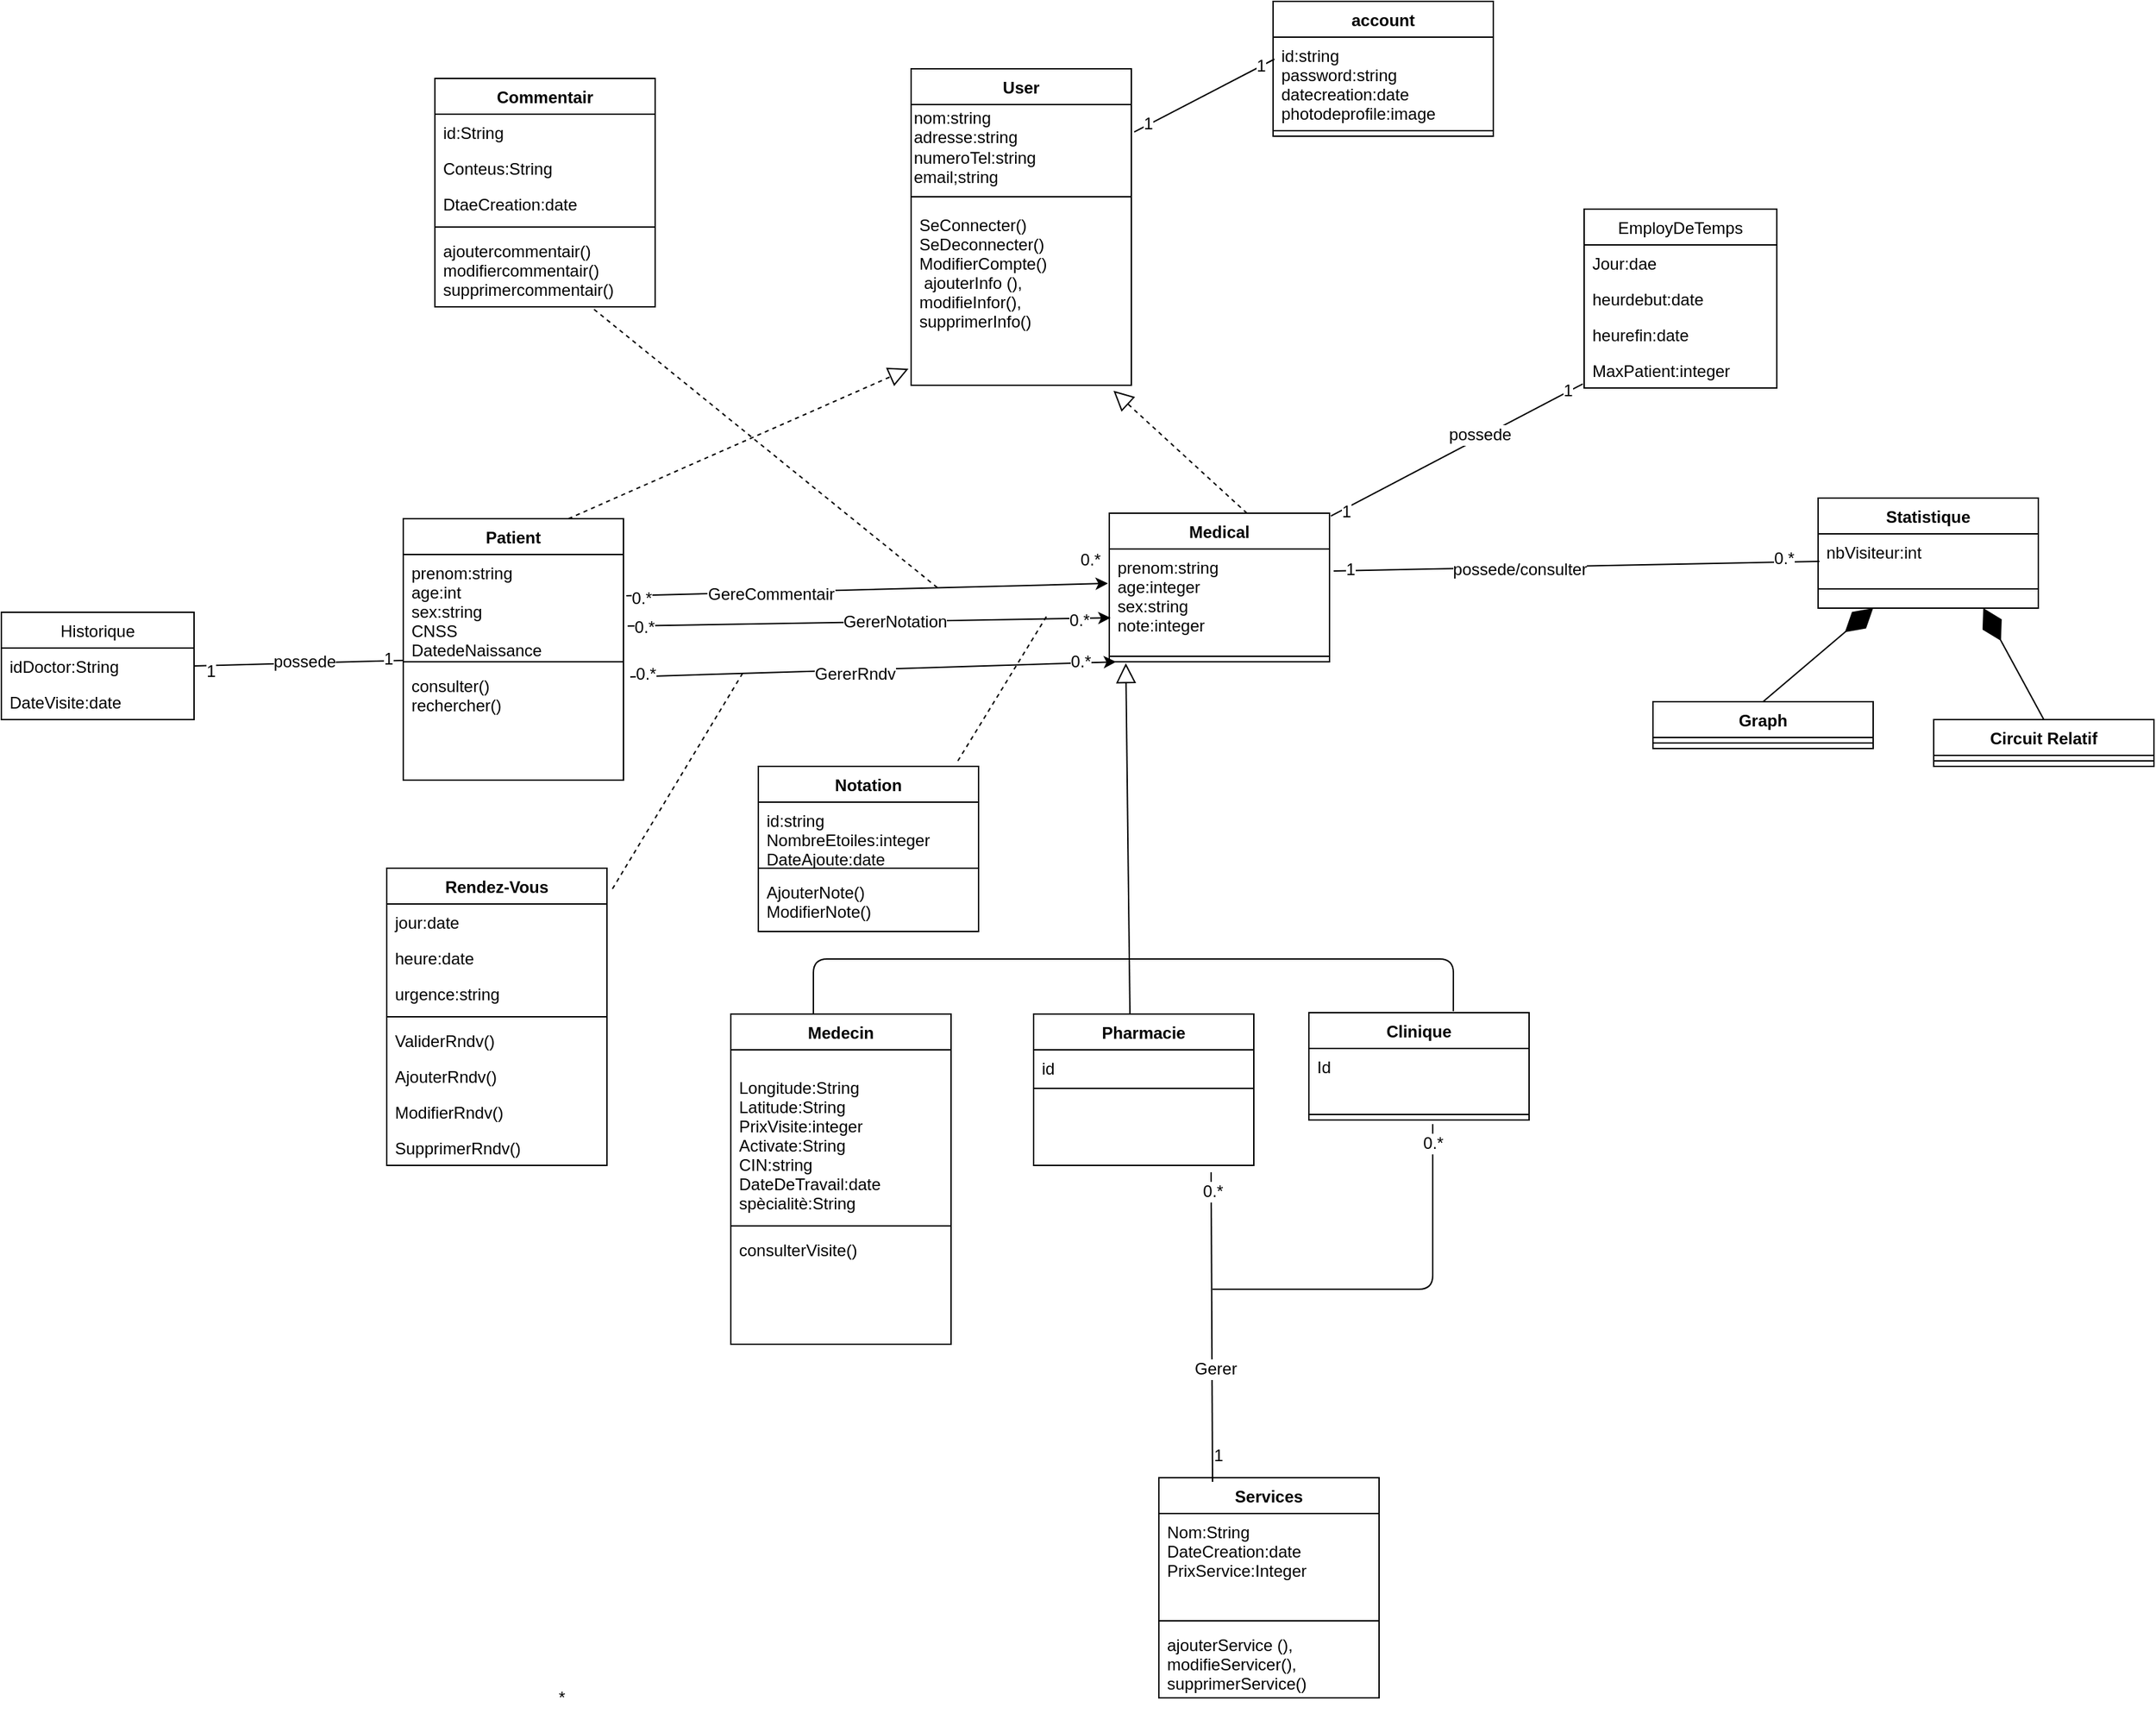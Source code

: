 <mxfile version="11.0.7" type="device"><diagram id="vHhAKu_TxEL3iqrm0J96" name="Page-1"><mxGraphModel dx="1695" dy="1675" grid="1" gridSize="10" guides="1" tooltips="1" connect="1" arrows="1" fold="1" page="1" pageScale="1" pageWidth="827" pageHeight="1169" background="#ffffff" math="0" shadow="0"><root><mxCell id="0"/><mxCell id="1" parent="0"/><mxCell id="8zWBpiU10VtL5-UpBmZU-1" value="User" style="swimlane;fontStyle=1;align=center;verticalAlign=top;childLayout=stackLayout;horizontal=1;startSize=26;horizontalStack=0;resizeParent=1;resizeParentMax=0;resizeLast=0;collapsible=1;marginBottom=0;" parent="1" vertex="1"><mxGeometry x="511" y="-447" width="160" height="230" as="geometry"/></mxCell><mxCell id="8zWBpiU10VtL5-UpBmZU-5" value="nom:string&lt;br&gt;adresse:string&lt;br&gt;numeroTel:string&lt;br&gt;email;string&lt;br&gt;" style="text;html=1;resizable=0;points=[];autosize=1;align=left;verticalAlign=top;spacingTop=-4;" parent="8zWBpiU10VtL5-UpBmZU-1" vertex="1"><mxGeometry y="26" width="160" height="60" as="geometry"/></mxCell><mxCell id="8zWBpiU10VtL5-UpBmZU-3" value="" style="line;strokeWidth=1;fillColor=none;align=left;verticalAlign=middle;spacingTop=-1;spacingLeft=3;spacingRight=3;rotatable=0;labelPosition=right;points=[];portConstraint=eastwest;" parent="8zWBpiU10VtL5-UpBmZU-1" vertex="1"><mxGeometry y="86" width="160" height="14" as="geometry"/></mxCell><mxCell id="8zWBpiU10VtL5-UpBmZU-4" value="SeConnecter()&#10;SeDeconnecter()&#10;ModifierCompte()&#10; ajouterInfo (),&#10;modifieInfor(),&#10;supprimerInfo()&#10;" style="text;strokeColor=none;fillColor=none;align=left;verticalAlign=top;spacingLeft=4;spacingRight=4;overflow=hidden;rotatable=0;points=[[0,0.5],[1,0.5]];portConstraint=eastwest;" parent="8zWBpiU10VtL5-UpBmZU-1" vertex="1"><mxGeometry y="100" width="160" height="130" as="geometry"/></mxCell><mxCell id="8zWBpiU10VtL5-UpBmZU-6" value="Medecin" style="swimlane;fontStyle=1;align=center;verticalAlign=top;childLayout=stackLayout;horizontal=1;startSize=26;horizontalStack=0;resizeParent=1;resizeParentMax=0;resizeLast=0;collapsible=1;marginBottom=0;" parent="1" vertex="1"><mxGeometry x="380" y="240" width="160" height="240" as="geometry"/></mxCell><mxCell id="8zWBpiU10VtL5-UpBmZU-7" value="&#10;Longitude:String&#10;Latitude:String&#10;PrixVisite:integer&#10;Activate:String&#10;CIN:string&#10;DateDeTravail:date&#10;spècialitè:String&#10;" style="text;strokeColor=none;fillColor=none;align=left;verticalAlign=top;spacingLeft=4;spacingRight=4;overflow=hidden;rotatable=0;points=[[0,0.5],[1,0.5]];portConstraint=eastwest;" parent="8zWBpiU10VtL5-UpBmZU-6" vertex="1"><mxGeometry y="26" width="160" height="124" as="geometry"/></mxCell><mxCell id="8zWBpiU10VtL5-UpBmZU-8" value="" style="line;strokeWidth=1;fillColor=none;align=left;verticalAlign=middle;spacingTop=-1;spacingLeft=3;spacingRight=3;rotatable=0;labelPosition=right;points=[];portConstraint=eastwest;" parent="8zWBpiU10VtL5-UpBmZU-6" vertex="1"><mxGeometry y="150" width="160" height="8" as="geometry"/></mxCell><mxCell id="8zWBpiU10VtL5-UpBmZU-9" value="consulterVisite()&#10;&#10;" style="text;strokeColor=none;fillColor=none;align=left;verticalAlign=top;spacingLeft=4;spacingRight=4;overflow=hidden;rotatable=0;points=[[0,0.5],[1,0.5]];portConstraint=eastwest;" parent="8zWBpiU10VtL5-UpBmZU-6" vertex="1"><mxGeometry y="158" width="160" height="82" as="geometry"/></mxCell><mxCell id="8zWBpiU10VtL5-UpBmZU-14" value="Clinique" style="swimlane;fontStyle=1;align=center;verticalAlign=top;childLayout=stackLayout;horizontal=1;startSize=26;horizontalStack=0;resizeParent=1;resizeParentMax=0;resizeLast=0;collapsible=1;marginBottom=0;" parent="1" vertex="1"><mxGeometry x="800" y="239" width="160" height="78" as="geometry"/></mxCell><mxCell id="8zWBpiU10VtL5-UpBmZU-15" value="Id&#10;&#10;" style="text;strokeColor=none;fillColor=none;align=left;verticalAlign=top;spacingLeft=4;spacingRight=4;overflow=hidden;rotatable=0;points=[[0,0.5],[1,0.5]];portConstraint=eastwest;" parent="8zWBpiU10VtL5-UpBmZU-14" vertex="1"><mxGeometry y="26" width="160" height="44" as="geometry"/></mxCell><mxCell id="8zWBpiU10VtL5-UpBmZU-16" value="" style="line;strokeWidth=1;fillColor=none;align=left;verticalAlign=middle;spacingTop=-1;spacingLeft=3;spacingRight=3;rotatable=0;labelPosition=right;points=[];portConstraint=eastwest;" parent="8zWBpiU10VtL5-UpBmZU-14" vertex="1"><mxGeometry y="70" width="160" height="8" as="geometry"/></mxCell><mxCell id="8zWBpiU10VtL5-UpBmZU-18" value="Pharmacie&#10;" style="swimlane;fontStyle=1;align=center;verticalAlign=top;childLayout=stackLayout;horizontal=1;startSize=26;horizontalStack=0;resizeParent=1;resizeParentMax=0;resizeLast=0;collapsible=1;marginBottom=0;" parent="1" vertex="1"><mxGeometry x="600" y="240" width="160" height="110" as="geometry"/></mxCell><mxCell id="8zWBpiU10VtL5-UpBmZU-19" value="id" style="text;strokeColor=none;fillColor=none;align=left;verticalAlign=top;spacingLeft=4;spacingRight=4;overflow=hidden;rotatable=0;points=[[0,0.5],[1,0.5]];portConstraint=eastwest;" parent="8zWBpiU10VtL5-UpBmZU-18" vertex="1"><mxGeometry y="26" width="160" height="24" as="geometry"/></mxCell><mxCell id="8zWBpiU10VtL5-UpBmZU-20" value="" style="line;strokeWidth=1;fillColor=none;align=left;verticalAlign=middle;spacingTop=-1;spacingLeft=3;spacingRight=3;rotatable=0;labelPosition=right;points=[];portConstraint=eastwest;" parent="8zWBpiU10VtL5-UpBmZU-18" vertex="1"><mxGeometry y="50" width="160" height="8" as="geometry"/></mxCell><mxCell id="8zWBpiU10VtL5-UpBmZU-21" value="&#10;" style="text;strokeColor=none;fillColor=none;align=left;verticalAlign=top;spacingLeft=4;spacingRight=4;overflow=hidden;rotatable=0;points=[[0,0.5],[1,0.5]];portConstraint=eastwest;" parent="8zWBpiU10VtL5-UpBmZU-18" vertex="1"><mxGeometry y="58" width="160" height="52" as="geometry"/></mxCell><mxCell id="8zWBpiU10VtL5-UpBmZU-105" value="account" style="swimlane;fontStyle=1;align=center;verticalAlign=top;childLayout=stackLayout;horizontal=1;startSize=26;horizontalStack=0;resizeParent=1;resizeParentMax=0;resizeLast=0;collapsible=1;marginBottom=0;" parent="1" vertex="1"><mxGeometry x="774" y="-496" width="160" height="98" as="geometry"/></mxCell><mxCell id="8zWBpiU10VtL5-UpBmZU-106" value="id:string&#10;password:string&#10;datecreation:date&#10;photodeprofile:image&#10;" style="text;strokeColor=none;fillColor=none;align=left;verticalAlign=top;spacingLeft=4;spacingRight=4;overflow=hidden;rotatable=0;points=[[0,0.5],[1,0.5]];portConstraint=eastwest;" parent="8zWBpiU10VtL5-UpBmZU-105" vertex="1"><mxGeometry y="26" width="160" height="64" as="geometry"/></mxCell><mxCell id="8zWBpiU10VtL5-UpBmZU-107" value="" style="line;strokeWidth=1;fillColor=none;align=left;verticalAlign=middle;spacingTop=-1;spacingLeft=3;spacingRight=3;rotatable=0;labelPosition=right;points=[];portConstraint=eastwest;" parent="8zWBpiU10VtL5-UpBmZU-105" vertex="1"><mxGeometry y="90" width="160" height="8" as="geometry"/></mxCell><mxCell id="8zWBpiU10VtL5-UpBmZU-109" value="" style="endArrow=none;html=1;exitX=1.013;exitY=0.333;exitDx=0;exitDy=0;exitPerimeter=0;entryX=0.006;entryY=0.25;entryDx=0;entryDy=0;entryPerimeter=0;" parent="1" source="8zWBpiU10VtL5-UpBmZU-5" target="8zWBpiU10VtL5-UpBmZU-106" edge="1"><mxGeometry width="50" height="50" relative="1" as="geometry"><mxPoint x="720" y="10" as="sourcePoint"/><mxPoint x="770" y="-40" as="targetPoint"/></mxGeometry></mxCell><mxCell id="EQrLu9YKbtLHmDYFNr1C-113" value="1" style="text;html=1;resizable=0;points=[];align=center;verticalAlign=middle;labelBackgroundColor=#ffffff;" parent="8zWBpiU10VtL5-UpBmZU-109" vertex="1" connectable="0"><mxGeometry x="-0.782" relative="1" as="geometry"><mxPoint x="-1" as="offset"/></mxGeometry></mxCell><mxCell id="EQrLu9YKbtLHmDYFNr1C-114" value="1" style="text;html=1;resizable=0;points=[];align=center;verticalAlign=middle;labelBackgroundColor=#ffffff;" parent="8zWBpiU10VtL5-UpBmZU-109" vertex="1" connectable="0"><mxGeometry x="0.805" relative="1" as="geometry"><mxPoint as="offset"/></mxGeometry></mxCell><mxCell id="8zWBpiU10VtL5-UpBmZU-147" value="*" style="text;html=1;resizable=0;points=[];autosize=1;align=left;verticalAlign=top;spacingTop=-4;" parent="1" vertex="1"><mxGeometry x="253" y="727" width="20" height="20" as="geometry"/></mxCell><mxCell id="2" value="Medical&#10;" style="swimlane;fontStyle=1;align=center;verticalAlign=top;childLayout=stackLayout;horizontal=1;startSize=26;horizontalStack=0;resizeParent=1;resizeParentMax=0;resizeLast=0;collapsible=1;marginBottom=0;" parent="1" vertex="1"><mxGeometry x="655" y="-124" width="160" height="108" as="geometry"/></mxCell><mxCell id="3" value="prenom:string&#10;age:integer&#10;sex:string&#10;note:integer" style="text;strokeColor=none;fillColor=none;align=left;verticalAlign=top;spacingLeft=4;spacingRight=4;overflow=hidden;rotatable=0;points=[[0,0.5],[1,0.5]];portConstraint=eastwest;" parent="2" vertex="1"><mxGeometry y="26" width="160" height="74" as="geometry"/></mxCell><mxCell id="4" value="" style="line;strokeWidth=1;fillColor=none;align=left;verticalAlign=middle;spacingTop=-1;spacingLeft=3;spacingRight=3;rotatable=0;labelPosition=right;points=[];portConstraint=eastwest;" parent="2" vertex="1"><mxGeometry y="100" width="160" height="8" as="geometry"/></mxCell><mxCell id="6" value="Services&#10;" style="swimlane;fontStyle=1;align=center;verticalAlign=top;childLayout=stackLayout;horizontal=1;startSize=26;horizontalStack=0;resizeParent=1;resizeParentMax=0;resizeLast=0;collapsible=1;marginBottom=0;" parent="1" vertex="1"><mxGeometry x="691" y="577" width="160" height="160" as="geometry"/></mxCell><mxCell id="7" value="Nom:String&#10;DateCreation:date&#10;PrixService:Integer&#10;" style="text;strokeColor=none;fillColor=none;align=left;verticalAlign=top;spacingLeft=4;spacingRight=4;overflow=hidden;rotatable=0;points=[[0,0.5],[1,0.5]];portConstraint=eastwest;" parent="6" vertex="1"><mxGeometry y="26" width="160" height="74" as="geometry"/></mxCell><mxCell id="8" value="" style="line;strokeWidth=1;fillColor=none;align=left;verticalAlign=middle;spacingTop=-1;spacingLeft=3;spacingRight=3;rotatable=0;labelPosition=right;points=[];portConstraint=eastwest;" parent="6" vertex="1"><mxGeometry y="100" width="160" height="8" as="geometry"/></mxCell><mxCell id="9" value="ajouterService (),&#10;modifieServicer(),&#10;supprimerService()&#10;&#10;" style="text;strokeColor=none;fillColor=none;align=left;verticalAlign=top;spacingLeft=4;spacingRight=4;overflow=hidden;rotatable=0;points=[[0,0.5],[1,0.5]];portConstraint=eastwest;" parent="6" vertex="1"><mxGeometry y="108" width="160" height="52" as="geometry"/></mxCell><mxCell id="13" value="Patient&#10;" style="swimlane;fontStyle=1;align=center;verticalAlign=top;childLayout=stackLayout;horizontal=1;startSize=26;horizontalStack=0;resizeParent=1;resizeParentMax=0;resizeLast=0;collapsible=1;marginBottom=0;" parent="1" vertex="1"><mxGeometry x="142" y="-120" width="160" height="190" as="geometry"/></mxCell><mxCell id="14" value="prenom:string&#10;age:int&#10;sex:string&#10;CNSS&#10;DatedeNaissance&#10;" style="text;strokeColor=none;fillColor=none;align=left;verticalAlign=top;spacingLeft=4;spacingRight=4;overflow=hidden;rotatable=0;points=[[0,0.5],[1,0.5]];portConstraint=eastwest;" parent="13" vertex="1"><mxGeometry y="26" width="160" height="74" as="geometry"/></mxCell><mxCell id="15" value="" style="line;strokeWidth=1;fillColor=none;align=left;verticalAlign=middle;spacingTop=-1;spacingLeft=3;spacingRight=3;rotatable=0;labelPosition=right;points=[];portConstraint=eastwest;" parent="13" vertex="1"><mxGeometry y="100" width="160" height="8" as="geometry"/></mxCell><mxCell id="16" value="consulter()&#10;rechercher()&#10;" style="text;strokeColor=none;fillColor=none;align=left;verticalAlign=top;spacingLeft=4;spacingRight=4;overflow=hidden;rotatable=0;points=[[0,0.5],[1,0.5]];portConstraint=eastwest;" parent="13" vertex="1"><mxGeometry y="108" width="160" height="82" as="geometry"/></mxCell><mxCell id="20" value="Commentair" style="swimlane;fontStyle=1;align=center;verticalAlign=top;childLayout=stackLayout;horizontal=1;startSize=26;horizontalStack=0;resizeParent=1;resizeParentMax=0;resizeLast=0;collapsible=1;marginBottom=0;" parent="1" vertex="1"><mxGeometry x="165" y="-440" width="160" height="166" as="geometry"/></mxCell><mxCell id="27" value="id:String&#10;" style="text;strokeColor=none;fillColor=none;align=left;verticalAlign=top;spacingLeft=4;spacingRight=4;overflow=hidden;rotatable=0;points=[[0,0.5],[1,0.5]];portConstraint=eastwest;" parent="20" vertex="1"><mxGeometry y="26" width="160" height="26" as="geometry"/></mxCell><mxCell id="21" value="Conteus:String&#10;" style="text;strokeColor=none;fillColor=none;align=left;verticalAlign=top;spacingLeft=4;spacingRight=4;overflow=hidden;rotatable=0;points=[[0,0.5],[1,0.5]];portConstraint=eastwest;" parent="20" vertex="1"><mxGeometry y="52" width="160" height="26" as="geometry"/></mxCell><mxCell id="24" value="DtaeCreation:date&#10;" style="text;strokeColor=none;fillColor=none;align=left;verticalAlign=top;spacingLeft=4;spacingRight=4;overflow=hidden;rotatable=0;points=[[0,0.5],[1,0.5]];portConstraint=eastwest;" parent="20" vertex="1"><mxGeometry y="78" width="160" height="26" as="geometry"/></mxCell><mxCell id="22" value="" style="line;strokeWidth=1;fillColor=none;align=left;verticalAlign=middle;spacingTop=-1;spacingLeft=3;spacingRight=3;rotatable=0;labelPosition=right;points=[];portConstraint=eastwest;" parent="20" vertex="1"><mxGeometry y="104" width="160" height="8" as="geometry"/></mxCell><mxCell id="23" value="ajoutercommentair()&#10;modifiercommentair()&#10;supprimercommentair()" style="text;strokeColor=none;fillColor=none;align=left;verticalAlign=top;spacingLeft=4;spacingRight=4;overflow=hidden;rotatable=0;points=[[0,0.5],[1,0.5]];portConstraint=eastwest;" parent="20" vertex="1"><mxGeometry y="112" width="160" height="54" as="geometry"/></mxCell><mxCell id="31" value="" style="endArrow=classic;html=1;exitX=1.013;exitY=0.405;exitPerimeter=0;entryX=-0.006;entryY=0.338;entryPerimeter=0;endFill=1;" parent="1" source="14" target="3" edge="1"><mxGeometry width="50" height="50" relative="1" as="geometry"><mxPoint x="340" y="-30" as="sourcePoint"/><mxPoint x="390" y="-80" as="targetPoint"/></mxGeometry></mxCell><mxCell id="33" value="GereCommentair" style="text;html=1;resizable=0;points=[];align=center;verticalAlign=middle;labelBackgroundColor=#ffffff;" parent="31" vertex="1" connectable="0"><mxGeometry x="-0.403" y="-1" relative="1" as="geometry"><mxPoint as="offset"/></mxGeometry></mxCell><mxCell id="34" value="0.*" style="text;html=1;resizable=0;points=[];align=center;verticalAlign=middle;labelBackgroundColor=#ffffff;" parent="31" vertex="1" connectable="0"><mxGeometry x="-0.94" y="-2" relative="1" as="geometry"><mxPoint as="offset"/></mxGeometry></mxCell><mxCell id="35" value="0.*" style="text;html=1;resizable=0;points=[];align=center;verticalAlign=middle;labelBackgroundColor=#ffffff;" parent="31" vertex="1" connectable="0"><mxGeometry x="0.944" y="-3" relative="1" as="geometry"><mxPoint x="-4" y="-20.5" as="offset"/></mxGeometry></mxCell><mxCell id="32" value="" style="endArrow=none;html=1;dashed=1;" parent="1" target="23" edge="1"><mxGeometry width="50" height="50" relative="1" as="geometry"><mxPoint x="530" y="-70" as="sourcePoint"/><mxPoint x="510" y="-160" as="targetPoint"/></mxGeometry></mxCell><mxCell id="37" value="" style="endArrow=none;html=1;dashed=1;exitX=0.906;exitY=-0.033;exitPerimeter=0;" parent="1" source="39" edge="1"><mxGeometry width="50" height="50" relative="1" as="geometry"><mxPoint x="570" y="60" as="sourcePoint"/><mxPoint x="610" y="-50" as="targetPoint"/></mxGeometry></mxCell><mxCell id="38" value="" style="endArrow=classic;html=1;exitX=1.019;exitY=0.703;exitPerimeter=0;entryX=0.006;entryY=0.676;entryPerimeter=0;endFill=1;" parent="1" source="14" target="3" edge="1"><mxGeometry width="50" height="50" relative="1" as="geometry"><mxPoint x="320" as="sourcePoint"/><mxPoint x="370" y="-50" as="targetPoint"/></mxGeometry></mxCell><mxCell id="44" value="GererNotation" style="text;html=1;resizable=0;points=[];align=center;verticalAlign=middle;labelBackgroundColor=#ffffff;" parent="38" vertex="1" connectable="0"><mxGeometry x="0.105" relative="1" as="geometry"><mxPoint as="offset"/></mxGeometry></mxCell><mxCell id="EQrLu9YKbtLHmDYFNr1C-109" value="0.*" style="text;html=1;resizable=0;points=[];align=center;verticalAlign=middle;labelBackgroundColor=#ffffff;" parent="38" vertex="1" connectable="0"><mxGeometry x="-0.932" y="-1" relative="1" as="geometry"><mxPoint as="offset"/></mxGeometry></mxCell><mxCell id="EQrLu9YKbtLHmDYFNr1C-110" value="0.*" style="text;html=1;resizable=0;points=[];align=center;verticalAlign=middle;labelBackgroundColor=#ffffff;" parent="38" vertex="1" connectable="0"><mxGeometry x="0.869" y="-1" relative="1" as="geometry"><mxPoint as="offset"/></mxGeometry></mxCell><mxCell id="39" value="Notation" style="swimlane;fontStyle=1;align=center;verticalAlign=top;childLayout=stackLayout;horizontal=1;startSize=26;horizontalStack=0;resizeParent=1;resizeParentMax=0;resizeLast=0;collapsible=1;marginBottom=0;" parent="1" vertex="1"><mxGeometry x="400" y="60" width="160" height="120" as="geometry"/></mxCell><mxCell id="40" value="id:string&#10;NombreEtoiles:integer&#10;DateAjoute:date&#10;" style="text;strokeColor=none;fillColor=none;align=left;verticalAlign=top;spacingLeft=4;spacingRight=4;overflow=hidden;rotatable=0;points=[[0,0.5],[1,0.5]];portConstraint=eastwest;" parent="39" vertex="1"><mxGeometry y="26" width="160" height="44" as="geometry"/></mxCell><mxCell id="41" value="" style="line;strokeWidth=1;fillColor=none;align=left;verticalAlign=middle;spacingTop=-1;spacingLeft=3;spacingRight=3;rotatable=0;labelPosition=right;points=[];portConstraint=eastwest;" parent="39" vertex="1"><mxGeometry y="70" width="160" height="8" as="geometry"/></mxCell><mxCell id="42" value="AjouterNote()&#10;ModifierNote()&#10;" style="text;strokeColor=none;fillColor=none;align=left;verticalAlign=top;spacingLeft=4;spacingRight=4;overflow=hidden;rotatable=0;points=[[0,0.5],[1,0.5]];portConstraint=eastwest;" parent="39" vertex="1"><mxGeometry y="78" width="160" height="42" as="geometry"/></mxCell><mxCell id="45" value="" style="endArrow=classic;html=1;exitX=1.031;exitY=0.085;exitPerimeter=0;entryX=0.031;entryY=1;entryPerimeter=0;endFill=1;" parent="1" source="16" target="4" edge="1"><mxGeometry width="50" height="50" relative="1" as="geometry"><mxPoint x="320" y="40" as="sourcePoint"/><mxPoint x="370" y="-10" as="targetPoint"/></mxGeometry></mxCell><mxCell id="50" value="GererRndv" style="text;html=1;resizable=0;points=[];align=center;verticalAlign=middle;labelBackgroundColor=#ffffff;" parent="45" vertex="1" connectable="0"><mxGeometry x="-0.077" y="-3" relative="1" as="geometry"><mxPoint as="offset"/></mxGeometry></mxCell><mxCell id="EQrLu9YKbtLHmDYFNr1C-111" value="0.*" style="text;html=1;resizable=0;points=[];align=center;verticalAlign=middle;labelBackgroundColor=#ffffff;" parent="45" vertex="1" connectable="0"><mxGeometry x="-0.937" y="2" relative="1" as="geometry"><mxPoint as="offset"/></mxGeometry></mxCell><mxCell id="EQrLu9YKbtLHmDYFNr1C-112" value="0.*" style="text;html=1;resizable=0;points=[];align=center;verticalAlign=middle;labelBackgroundColor=#ffffff;" parent="45" vertex="1" connectable="0"><mxGeometry x="0.853" y="1" relative="1" as="geometry"><mxPoint as="offset"/></mxGeometry></mxCell><mxCell id="49" value="" style="endArrow=none;dashed=1;html=1;exitX=1.025;exitY=0.234;exitPerimeter=0;" parent="1" edge="1"><mxGeometry width="50" height="50" relative="1" as="geometry"><mxPoint x="294" y="149" as="sourcePoint"/><mxPoint x="390" y="-10" as="targetPoint"/></mxGeometry></mxCell><mxCell id="51" value="" style="endArrow=none;endFill=0;endSize=24;html=1;exitDx=0;exitDy=0;entryX=0.25;entryY=1;entryDx=0;entryDy=0;exitX=1;exitY=0.5;" parent="1" source="61" edge="1"><mxGeometry width="160" relative="1" as="geometry"><mxPoint x="42" y="-17" as="sourcePoint"/><mxPoint x="142" y="-17" as="targetPoint"/></mxGeometry></mxCell><mxCell id="93" value="possede" style="text;html=1;resizable=0;points=[];align=center;verticalAlign=middle;labelBackgroundColor=#ffffff;" parent="51" vertex="1" connectable="0"><mxGeometry x="0.393" y="-6" relative="1" as="geometry"><mxPoint x="-26" y="-6" as="offset"/></mxGeometry></mxCell><mxCell id="94" value="1" style="text;html=1;resizable=0;points=[];align=center;verticalAlign=middle;labelBackgroundColor=#ffffff;" parent="51" vertex="1" connectable="0"><mxGeometry x="-0.844" y="-4" relative="1" as="geometry"><mxPoint as="offset"/></mxGeometry></mxCell><mxCell id="95" value="1" style="text;html=1;resizable=0;points=[];align=center;verticalAlign=middle;labelBackgroundColor=#ffffff;" parent="51" vertex="1" connectable="0"><mxGeometry x="0.856" y="2" relative="1" as="geometry"><mxPoint as="offset"/></mxGeometry></mxCell><mxCell id="60" value="Historique" style="swimlane;fontStyle=0;childLayout=stackLayout;horizontal=1;startSize=26;fillColor=none;horizontalStack=0;resizeParent=1;resizeParentMax=0;resizeLast=0;collapsible=1;marginBottom=0;" parent="1" vertex="1"><mxGeometry x="-150" y="-52" width="140" height="78" as="geometry"/></mxCell><mxCell id="61" value="idDoctor:String" style="text;strokeColor=none;fillColor=none;align=left;verticalAlign=top;spacingLeft=4;spacingRight=4;overflow=hidden;rotatable=0;points=[[0,0.5],[1,0.5]];portConstraint=eastwest;" parent="60" vertex="1"><mxGeometry y="26" width="140" height="26" as="geometry"/></mxCell><mxCell id="62" value="DateVisite:date" style="text;strokeColor=none;fillColor=none;align=left;verticalAlign=top;spacingLeft=4;spacingRight=4;overflow=hidden;rotatable=0;points=[[0,0.5],[1,0.5]];portConstraint=eastwest;" parent="60" vertex="1"><mxGeometry y="52" width="140" height="26" as="geometry"/></mxCell><mxCell id="64" value="" style="endArrow=block;dashed=1;endFill=0;endSize=12;html=1;exitX=0.625;exitY=0;exitPerimeter=0;entryX=0.919;entryY=1.031;entryPerimeter=0;" parent="1" source="2" target="8zWBpiU10VtL5-UpBmZU-4" edge="1"><mxGeometry width="160" relative="1" as="geometry"><mxPoint x="731" y="8.5" as="sourcePoint"/><mxPoint x="739" y="-248.5" as="targetPoint"/></mxGeometry></mxCell><mxCell id="65" value="" style="endArrow=block;dashed=1;endFill=0;endSize=12;html=1;exitX=0.75;exitY=0;entryX=-0.012;entryY=0.908;entryPerimeter=0;" parent="1" source="13" target="8zWBpiU10VtL5-UpBmZU-4" edge="1"><mxGeometry width="160" relative="1" as="geometry"><mxPoint x="367" y="-101" as="sourcePoint"/><mxPoint x="270" y="-190" as="targetPoint"/></mxGeometry></mxCell><mxCell id="69" value="Statistique&#10;" style="swimlane;fontStyle=1;align=center;verticalAlign=top;childLayout=stackLayout;horizontal=1;startSize=26;horizontalStack=0;resizeParent=1;resizeParentMax=0;resizeLast=0;collapsible=1;marginBottom=0;" parent="1" vertex="1"><mxGeometry x="1170" y="-135" width="160" height="80" as="geometry"/></mxCell><mxCell id="70" value="nbVisiteur:int&#10;" style="text;strokeColor=none;fillColor=none;align=left;verticalAlign=top;spacingLeft=4;spacingRight=4;overflow=hidden;rotatable=0;points=[[0,0.5],[1,0.5]];portConstraint=eastwest;" parent="69" vertex="1"><mxGeometry y="26" width="160" height="26" as="geometry"/></mxCell><mxCell id="71" value="" style="line;strokeWidth=1;fillColor=none;align=left;verticalAlign=middle;spacingTop=-1;spacingLeft=3;spacingRight=3;rotatable=0;labelPosition=right;points=[];portConstraint=eastwest;" parent="69" vertex="1"><mxGeometry y="52" width="160" height="28" as="geometry"/></mxCell><mxCell id="72" value="Circuit Relatif" style="swimlane;fontStyle=1;align=center;verticalAlign=top;childLayout=stackLayout;horizontal=1;startSize=26;horizontalStack=0;resizeParent=1;resizeParentMax=0;resizeLast=0;collapsible=1;marginBottom=0;" parent="1" vertex="1"><mxGeometry x="1254" y="26" width="160" height="34" as="geometry"/></mxCell><mxCell id="73" value="" style="line;strokeWidth=1;fillColor=none;align=left;verticalAlign=middle;spacingTop=-1;spacingLeft=3;spacingRight=3;rotatable=0;labelPosition=right;points=[];portConstraint=eastwest;" parent="72" vertex="1"><mxGeometry y="26" width="160" height="8" as="geometry"/></mxCell><mxCell id="74" value="" style="endArrow=diamondThin;endFill=1;endSize=24;html=1;entryX=0.75;entryY=1;entryDx=0;entryDy=0;exitX=0.5;exitY=0;exitDx=0;exitDy=0;" parent="1" source="72" target="69" edge="1"><mxGeometry width="160" relative="1" as="geometry"><mxPoint x="1290" y="-17" as="sourcePoint"/><mxPoint x="1450" y="-17" as="targetPoint"/></mxGeometry></mxCell><mxCell id="75" value="" style="endArrow=diamondThin;endFill=1;endSize=24;html=1;exitX=0.5;exitY=0;exitDx=0;exitDy=0;entryX=0.25;entryY=1;entryDx=0;entryDy=0;" parent="1" source="76" target="69" edge="1"><mxGeometry width="160" relative="1" as="geometry"><mxPoint x="1120" y="-27" as="sourcePoint"/><mxPoint x="1280" y="-27" as="targetPoint"/></mxGeometry></mxCell><mxCell id="76" value="Graph " style="swimlane;fontStyle=1;align=center;verticalAlign=top;childLayout=stackLayout;horizontal=1;startSize=26;horizontalStack=0;resizeParent=1;resizeParentMax=0;resizeLast=0;collapsible=1;marginBottom=0;" parent="1" vertex="1"><mxGeometry x="1050" y="13" width="160" height="34" as="geometry"/></mxCell><mxCell id="77" value="" style="line;strokeWidth=1;fillColor=none;align=left;verticalAlign=middle;spacingTop=-1;spacingLeft=3;spacingRight=3;rotatable=0;labelPosition=right;points=[];portConstraint=eastwest;" parent="76" vertex="1"><mxGeometry y="26" width="160" height="8" as="geometry"/></mxCell><mxCell id="78" value="" style="endArrow=none;html=1;exitX=1.019;exitY=0.216;exitPerimeter=0;entryX=0.006;entryY=0.769;entryPerimeter=0;" parent="1" source="3" target="70" edge="1"><mxGeometry width="50" height="50" relative="1" as="geometry"><mxPoint x="860" y="-50" as="sourcePoint"/><mxPoint x="910" y="-100" as="targetPoint"/></mxGeometry></mxCell><mxCell id="79" value="possede/consulter" style="text;html=1;resizable=0;points=[];align=center;verticalAlign=middle;labelBackgroundColor=#ffffff;" parent="78" vertex="1" connectable="0"><mxGeometry x="-0.235" y="-1" relative="1" as="geometry"><mxPoint as="offset"/></mxGeometry></mxCell><mxCell id="80" value="0.*" style="text;html=1;resizable=0;points=[];align=center;verticalAlign=middle;labelBackgroundColor=#ffffff;" parent="78" vertex="1" connectable="0"><mxGeometry x="0.853" y="3" relative="1" as="geometry"><mxPoint as="offset"/></mxGeometry></mxCell><mxCell id="81" value="1" style="text;html=1;resizable=0;points=[];align=center;verticalAlign=middle;labelBackgroundColor=#ffffff;" parent="78" vertex="1" connectable="0"><mxGeometry x="-0.932" y="1" relative="1" as="geometry"><mxPoint as="offset"/></mxGeometry></mxCell><mxCell id="84" value="" style="endArrow=block;html=1;endFill=0;endSize=12;entryX=0.075;entryY=1.125;entryPerimeter=0;" parent="1" target="4" edge="1"><mxGeometry width="50" height="50" relative="1" as="geometry"><mxPoint x="670" y="240" as="sourcePoint"/><mxPoint x="670" as="targetPoint"/></mxGeometry></mxCell><mxCell id="85" value="" style="endArrow=none;html=1;" parent="1" edge="1"><mxGeometry width="50" height="50" relative="1" as="geometry"><mxPoint x="440" y="240" as="sourcePoint"/><mxPoint x="670" y="200" as="targetPoint"/><Array as="points"><mxPoint x="440" y="200"/></Array></mxGeometry></mxCell><mxCell id="86" value="" style="endArrow=none;html=1;exitX=0.656;exitY=-0.013;exitPerimeter=0;" parent="1" source="8zWBpiU10VtL5-UpBmZU-14" edge="1"><mxGeometry width="50" height="50" relative="1" as="geometry"><mxPoint x="890" y="230" as="sourcePoint"/><mxPoint x="670" y="200" as="targetPoint"/><Array as="points"><mxPoint x="905" y="200"/></Array></mxGeometry></mxCell><mxCell id="87" value="" style="endArrow=none;html=1;strokeWidth=1;entryX=0.806;entryY=1.096;entryPerimeter=0;" parent="1" target="8zWBpiU10VtL5-UpBmZU-21" edge="1"><mxGeometry width="50" height="50" relative="1" as="geometry"><mxPoint x="730" y="580" as="sourcePoint"/><mxPoint x="730" y="510" as="targetPoint"/></mxGeometry></mxCell><mxCell id="89" value="Gerer" style="text;html=1;resizable=0;points=[];align=center;verticalAlign=middle;labelBackgroundColor=#ffffff;" parent="87" vertex="1" connectable="0"><mxGeometry x="-0.269" y="-2" relative="1" as="geometry"><mxPoint as="offset"/></mxGeometry></mxCell><mxCell id="90" value="1" style="text;html=1;resizable=0;points=[];align=center;verticalAlign=middle;labelBackgroundColor=#ffffff;" parent="87" vertex="1" connectable="0"><mxGeometry x="-0.829" y="-4" relative="1" as="geometry"><mxPoint as="offset"/></mxGeometry></mxCell><mxCell id="91" value="0.*" style="text;html=1;resizable=0;points=[];align=center;verticalAlign=middle;labelBackgroundColor=#ffffff;" parent="87" vertex="1" connectable="0"><mxGeometry x="0.874" y="-1" relative="1" as="geometry"><mxPoint as="offset"/></mxGeometry></mxCell><mxCell id="88" value="" style="endArrow=none;html=1;strokeWidth=1;" parent="1" edge="1"><mxGeometry width="50" height="50" relative="1" as="geometry"><mxPoint x="730" y="440" as="sourcePoint"/><mxPoint x="890" y="320" as="targetPoint"/><Array as="points"><mxPoint x="890" y="440"/></Array></mxGeometry></mxCell><mxCell id="92" value="0.*" style="text;html=1;resizable=0;points=[];align=center;verticalAlign=middle;labelBackgroundColor=#ffffff;" parent="88" vertex="1" connectable="0"><mxGeometry x="0.9" relative="1" as="geometry"><mxPoint as="offset"/></mxGeometry></mxCell><mxCell id="101" value="Rendez-Vous" style="swimlane;fontStyle=1;align=center;verticalAlign=top;childLayout=stackLayout;horizontal=1;startSize=26;horizontalStack=0;resizeParent=1;resizeParentMax=0;resizeLast=0;collapsible=1;marginBottom=0;" parent="1" vertex="1"><mxGeometry x="130" y="134" width="160" height="216" as="geometry"/></mxCell><mxCell id="102" value="jour:date" style="text;strokeColor=none;fillColor=none;align=left;verticalAlign=top;spacingLeft=4;spacingRight=4;overflow=hidden;rotatable=0;points=[[0,0.5],[1,0.5]];portConstraint=eastwest;" parent="101" vertex="1"><mxGeometry y="26" width="160" height="26" as="geometry"/></mxCell><mxCell id="105" value="heure:date" style="text;strokeColor=none;fillColor=none;align=left;verticalAlign=top;spacingLeft=4;spacingRight=4;overflow=hidden;rotatable=0;points=[[0,0.5],[1,0.5]];portConstraint=eastwest;" parent="101" vertex="1"><mxGeometry y="52" width="160" height="26" as="geometry"/></mxCell><mxCell id="106" value="urgence:string" style="text;strokeColor=none;fillColor=none;align=left;verticalAlign=top;spacingLeft=4;spacingRight=4;overflow=hidden;rotatable=0;points=[[0,0.5],[1,0.5]];portConstraint=eastwest;" parent="101" vertex="1"><mxGeometry y="78" width="160" height="26" as="geometry"/></mxCell><mxCell id="103" value="" style="line;strokeWidth=1;fillColor=none;align=left;verticalAlign=middle;spacingTop=-1;spacingLeft=3;spacingRight=3;rotatable=0;labelPosition=right;points=[];portConstraint=eastwest;" parent="101" vertex="1"><mxGeometry y="104" width="160" height="8" as="geometry"/></mxCell><mxCell id="104" value="ValiderRndv()" style="text;strokeColor=none;fillColor=none;align=left;verticalAlign=top;spacingLeft=4;spacingRight=4;overflow=hidden;rotatable=0;points=[[0,0.5],[1,0.5]];portConstraint=eastwest;" parent="101" vertex="1"><mxGeometry y="112" width="160" height="26" as="geometry"/></mxCell><mxCell id="107" value="AjouterRndv()" style="text;strokeColor=none;fillColor=none;align=left;verticalAlign=top;spacingLeft=4;spacingRight=4;overflow=hidden;rotatable=0;points=[[0,0.5],[1,0.5]];portConstraint=eastwest;" parent="101" vertex="1"><mxGeometry y="138" width="160" height="26" as="geometry"/></mxCell><mxCell id="108" value="ModifierRndv()" style="text;strokeColor=none;fillColor=none;align=left;verticalAlign=top;spacingLeft=4;spacingRight=4;overflow=hidden;rotatable=0;points=[[0,0.5],[1,0.5]];portConstraint=eastwest;" parent="101" vertex="1"><mxGeometry y="164" width="160" height="26" as="geometry"/></mxCell><mxCell id="109" value="SupprimerRndv()" style="text;strokeColor=none;fillColor=none;align=left;verticalAlign=top;spacingLeft=4;spacingRight=4;overflow=hidden;rotatable=0;points=[[0,0.5],[1,0.5]];portConstraint=eastwest;" parent="101" vertex="1"><mxGeometry y="190" width="160" height="26" as="geometry"/></mxCell><mxCell id="110" value="EmployDeTemps" style="swimlane;fontStyle=0;childLayout=stackLayout;horizontal=1;startSize=26;fillColor=none;horizontalStack=0;resizeParent=1;resizeParentMax=0;resizeLast=0;collapsible=1;marginBottom=0;" parent="1" vertex="1"><mxGeometry x="1000" y="-345" width="140" height="130" as="geometry"/></mxCell><mxCell id="111" value="Jour:dae" style="text;strokeColor=none;fillColor=none;align=left;verticalAlign=top;spacingLeft=4;spacingRight=4;overflow=hidden;rotatable=0;points=[[0,0.5],[1,0.5]];portConstraint=eastwest;" parent="110" vertex="1"><mxGeometry y="26" width="140" height="26" as="geometry"/></mxCell><mxCell id="112" value="heurdebut:date" style="text;strokeColor=none;fillColor=none;align=left;verticalAlign=top;spacingLeft=4;spacingRight=4;overflow=hidden;rotatable=0;points=[[0,0.5],[1,0.5]];portConstraint=eastwest;" parent="110" vertex="1"><mxGeometry y="52" width="140" height="26" as="geometry"/></mxCell><mxCell id="113" value="heurefin:date" style="text;strokeColor=none;fillColor=none;align=left;verticalAlign=top;spacingLeft=4;spacingRight=4;overflow=hidden;rotatable=0;points=[[0,0.5],[1,0.5]];portConstraint=eastwest;" parent="110" vertex="1"><mxGeometry y="78" width="140" height="26" as="geometry"/></mxCell><mxCell id="114" value="MaxPatient:integer" style="text;strokeColor=none;fillColor=none;align=left;verticalAlign=top;spacingLeft=4;spacingRight=4;overflow=hidden;rotatable=0;points=[[0,0.5],[1,0.5]];portConstraint=eastwest;" parent="110" vertex="1"><mxGeometry y="104" width="140" height="26" as="geometry"/></mxCell><mxCell id="115" value="" style="endArrow=none;html=1;entryX=-0.007;entryY=0.885;entryPerimeter=0;exitX=1.006;exitY=0.019;exitPerimeter=0;" parent="1" source="2" target="114" edge="1"><mxGeometry width="50" height="50" relative="1" as="geometry"><mxPoint x="820" y="-110" as="sourcePoint"/><mxPoint x="870" y="-160" as="targetPoint"/></mxGeometry></mxCell><mxCell id="fo9GogmPqJLcHI7VECSi-115" value="possede" style="text;html=1;resizable=0;points=[];align=center;verticalAlign=middle;labelBackgroundColor=#ffffff;" parent="115" vertex="1" connectable="0"><mxGeometry x="0.191" y="2" relative="1" as="geometry"><mxPoint as="offset"/></mxGeometry></mxCell><mxCell id="fo9GogmPqJLcHI7VECSi-116" value="1" style="text;html=1;resizable=0;points=[];align=center;verticalAlign=middle;labelBackgroundColor=#ffffff;" parent="115" vertex="1" connectable="0"><mxGeometry x="-0.892" y="-2" relative="1" as="geometry"><mxPoint as="offset"/></mxGeometry></mxCell><mxCell id="fo9GogmPqJLcHI7VECSi-117" value="1" style="text;html=1;resizable=0;points=[];align=center;verticalAlign=middle;labelBackgroundColor=#ffffff;" parent="115" vertex="1" connectable="0"><mxGeometry x="0.892" relative="1" as="geometry"><mxPoint x="-1" as="offset"/></mxGeometry></mxCell></root></mxGraphModel></diagram></mxfile>